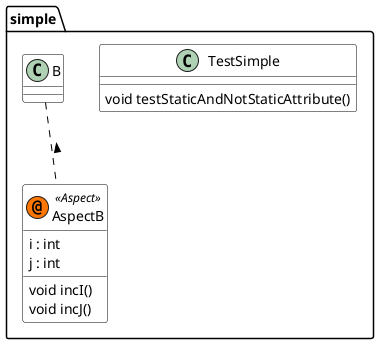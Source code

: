 @startuml

skinparam class {
	BackgroundColor White
	ArrowColor Black
	BorderColor Black
}
package simple {
	class	TestSimple {
		void testStaticAndNotStaticAttribute()
	}
	class	B {
	}
	class	AspectB << (@,#FF7700) Aspect >> {
		i : int
		j : int
		void incI()
		void incJ()
	}
}
B .. AspectB : <      
@enduml
